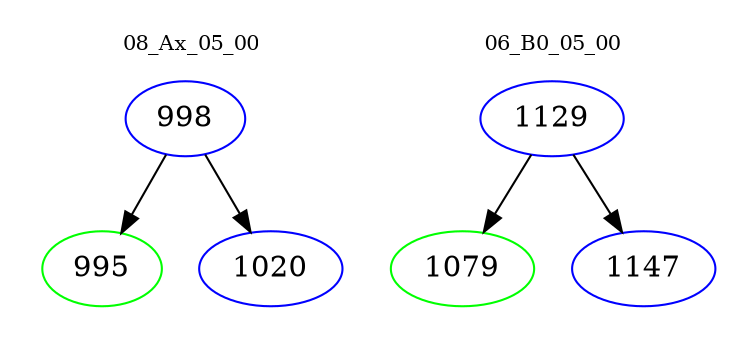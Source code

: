 digraph{
subgraph cluster_0 {
color = white
label = "08_Ax_05_00";
fontsize=10;
T0_998 [label="998", color="blue"]
T0_998 -> T0_995 [color="black"]
T0_995 [label="995", color="green"]
T0_998 -> T0_1020 [color="black"]
T0_1020 [label="1020", color="blue"]
}
subgraph cluster_1 {
color = white
label = "06_B0_05_00";
fontsize=10;
T1_1129 [label="1129", color="blue"]
T1_1129 -> T1_1079 [color="black"]
T1_1079 [label="1079", color="green"]
T1_1129 -> T1_1147 [color="black"]
T1_1147 [label="1147", color="blue"]
}
}
